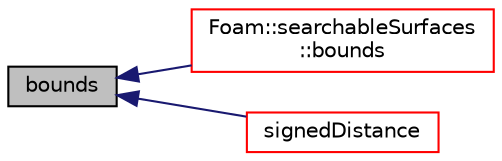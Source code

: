 digraph "bounds"
{
  bgcolor="transparent";
  edge [fontname="Helvetica",fontsize="10",labelfontname="Helvetica",labelfontsize="10"];
  node [fontname="Helvetica",fontsize="10",shape=record];
  rankdir="LR";
  Node1 [label="bounds",height=0.2,width=0.4,color="black", fillcolor="grey75", style="filled", fontcolor="black"];
  Node1 -> Node2 [dir="back",color="midnightblue",fontsize="10",style="solid",fontname="Helvetica"];
  Node2 [label="Foam::searchableSurfaces\l::bounds",height=0.2,width=0.4,color="red",URL="$a02328.html#ae6dc379f9d0f9d69f3127df77ec03d2a",tooltip="Calculate bounding box. "];
  Node1 -> Node3 [dir="back",color="midnightblue",fontsize="10",style="solid",fontname="Helvetica"];
  Node3 [label="signedDistance",height=0.2,width=0.4,color="red",URL="$a02330.html#a5709fbaae43069788ec768717221e701",tooltip="Find signed distance to nearest surface. Outside is positive. "];
}
